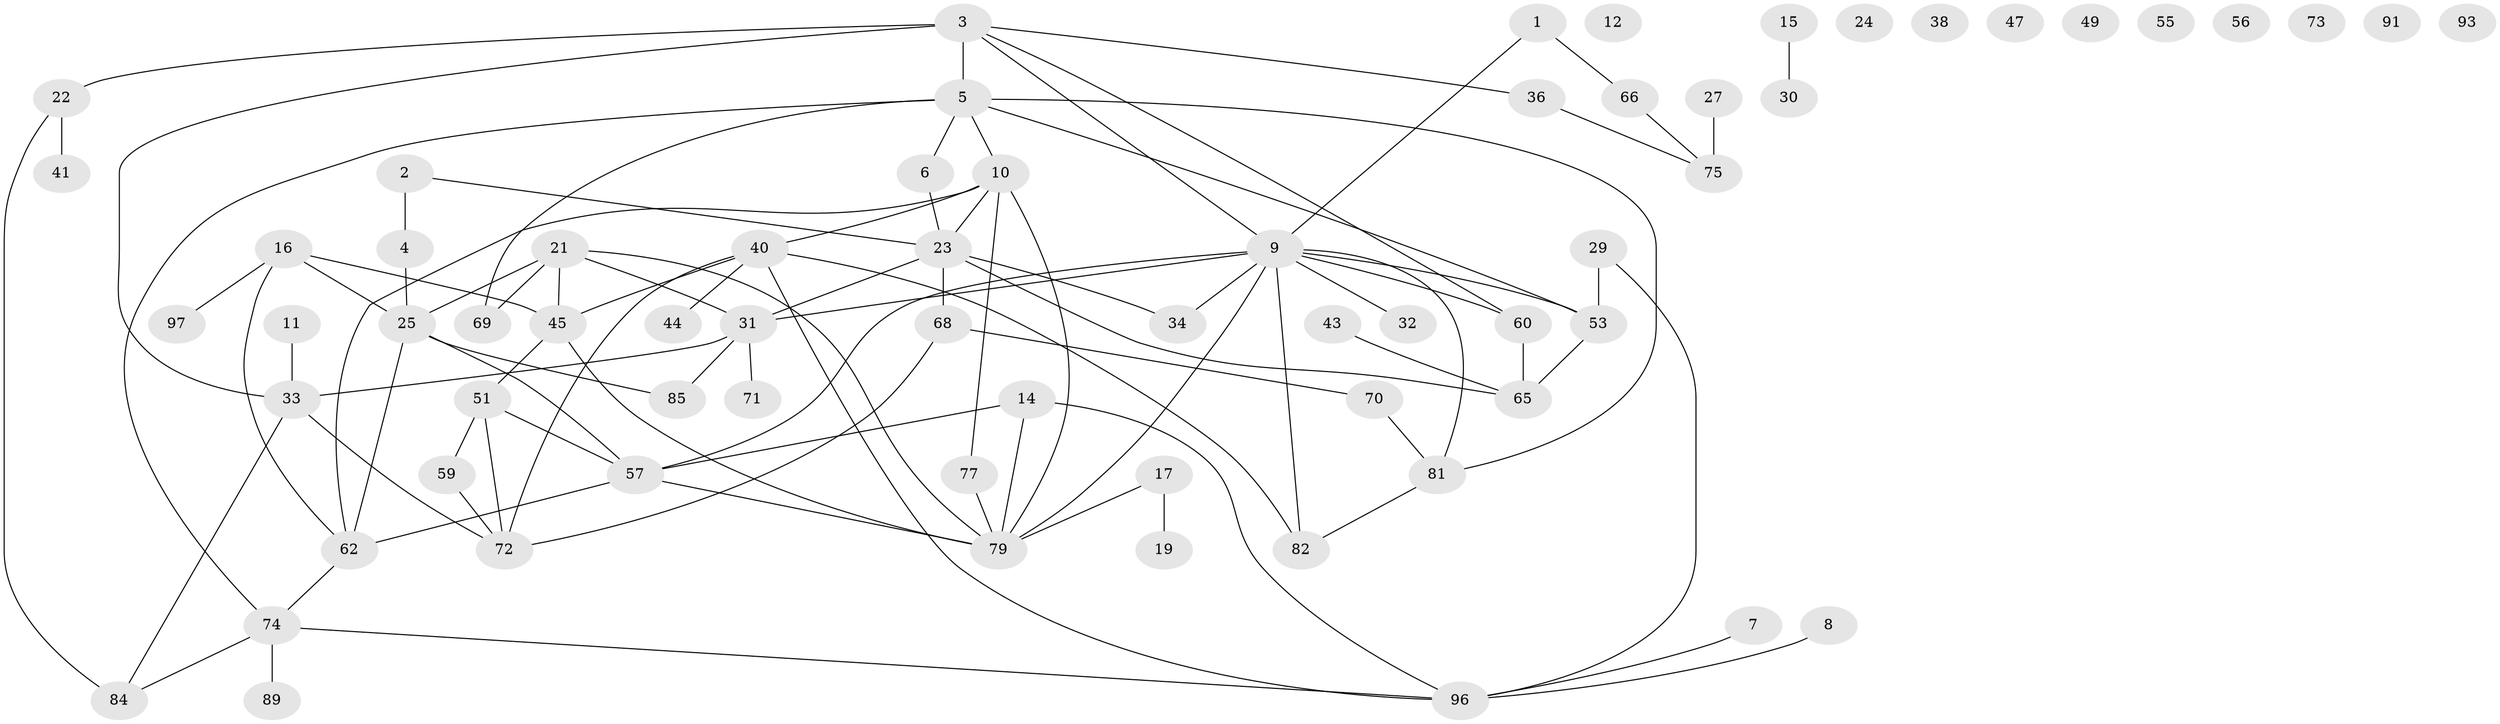 // original degree distribution, {2: 0.2857142857142857, 6: 0.026785714285714284, 3: 0.20535714285714285, 1: 0.1875, 7: 0.008928571428571428, 4: 0.08928571428571429, 0: 0.08035714285714286, 5: 0.11607142857142858}
// Generated by graph-tools (version 1.1) at 2025/16/03/04/25 18:16:40]
// undirected, 67 vertices, 94 edges
graph export_dot {
graph [start="1"]
  node [color=gray90,style=filled];
  1;
  2;
  3 [super="+76"];
  4;
  5 [super="+13"];
  6 [super="+39"];
  7;
  8;
  9 [super="+48+67"];
  10 [super="+52+20"];
  11 [super="+18"];
  12;
  14 [super="+87"];
  15;
  16 [super="+54"];
  17;
  19;
  21 [super="+90"];
  22 [super="+28"];
  23 [super="+26+42"];
  24;
  25 [super="+37"];
  27;
  29;
  30 [super="+64+98"];
  31 [super="+95"];
  32;
  33 [super="+106+50+35"];
  34;
  36 [super="+105"];
  38 [super="+61"];
  40 [super="+83"];
  41;
  43;
  44;
  45 [super="+100"];
  47;
  49;
  51;
  53 [super="+63"];
  55;
  56;
  57 [super="+108"];
  59;
  60;
  62;
  65;
  66;
  68;
  69;
  70;
  71 [super="+92"];
  72;
  73;
  74;
  75;
  77;
  79 [super="+86+80+101"];
  81 [super="+94"];
  82;
  84;
  85;
  89;
  91;
  93;
  96 [super="+102+99"];
  97;
  1 -- 9;
  1 -- 66;
  2 -- 4;
  2 -- 23;
  3 -- 22;
  3 -- 60;
  3 -- 5 [weight=2];
  3 -- 9;
  3 -- 33;
  3 -- 36;
  4 -- 25;
  5 -- 69;
  5 -- 81;
  5 -- 6 [weight=2];
  5 -- 74;
  5 -- 53;
  5 -- 10;
  6 -- 23;
  7 -- 96;
  8 -- 96;
  9 -- 32;
  9 -- 34;
  9 -- 82;
  9 -- 81;
  9 -- 60;
  9 -- 79;
  9 -- 31;
  9 -- 57;
  9 -- 53;
  10 -- 77;
  10 -- 62;
  10 -- 79;
  10 -- 40;
  10 -- 23;
  11 -- 33;
  14 -- 79;
  14 -- 57;
  14 -- 96;
  15 -- 30;
  16 -- 62;
  16 -- 97;
  16 -- 45;
  16 -- 25;
  17 -- 19;
  17 -- 79;
  21 -- 69;
  21 -- 45;
  21 -- 79;
  21 -- 25;
  21 -- 31;
  22 -- 84;
  22 -- 41;
  23 -- 65;
  23 -- 34;
  23 -- 68;
  23 -- 31;
  25 -- 85;
  25 -- 62;
  25 -- 57;
  27 -- 75;
  29 -- 53;
  29 -- 96;
  31 -- 71;
  31 -- 33;
  31 -- 85;
  33 -- 84;
  33 -- 72;
  36 -- 75;
  40 -- 44;
  40 -- 72;
  40 -- 96;
  40 -- 82;
  40 -- 45;
  43 -- 65;
  45 -- 51;
  45 -- 79;
  51 -- 59;
  51 -- 72;
  51 -- 57;
  53 -- 65;
  57 -- 62;
  57 -- 79;
  59 -- 72;
  60 -- 65;
  62 -- 74;
  66 -- 75;
  68 -- 70;
  68 -- 72;
  70 -- 81;
  74 -- 84;
  74 -- 89;
  74 -- 96;
  77 -- 79;
  81 -- 82;
}
